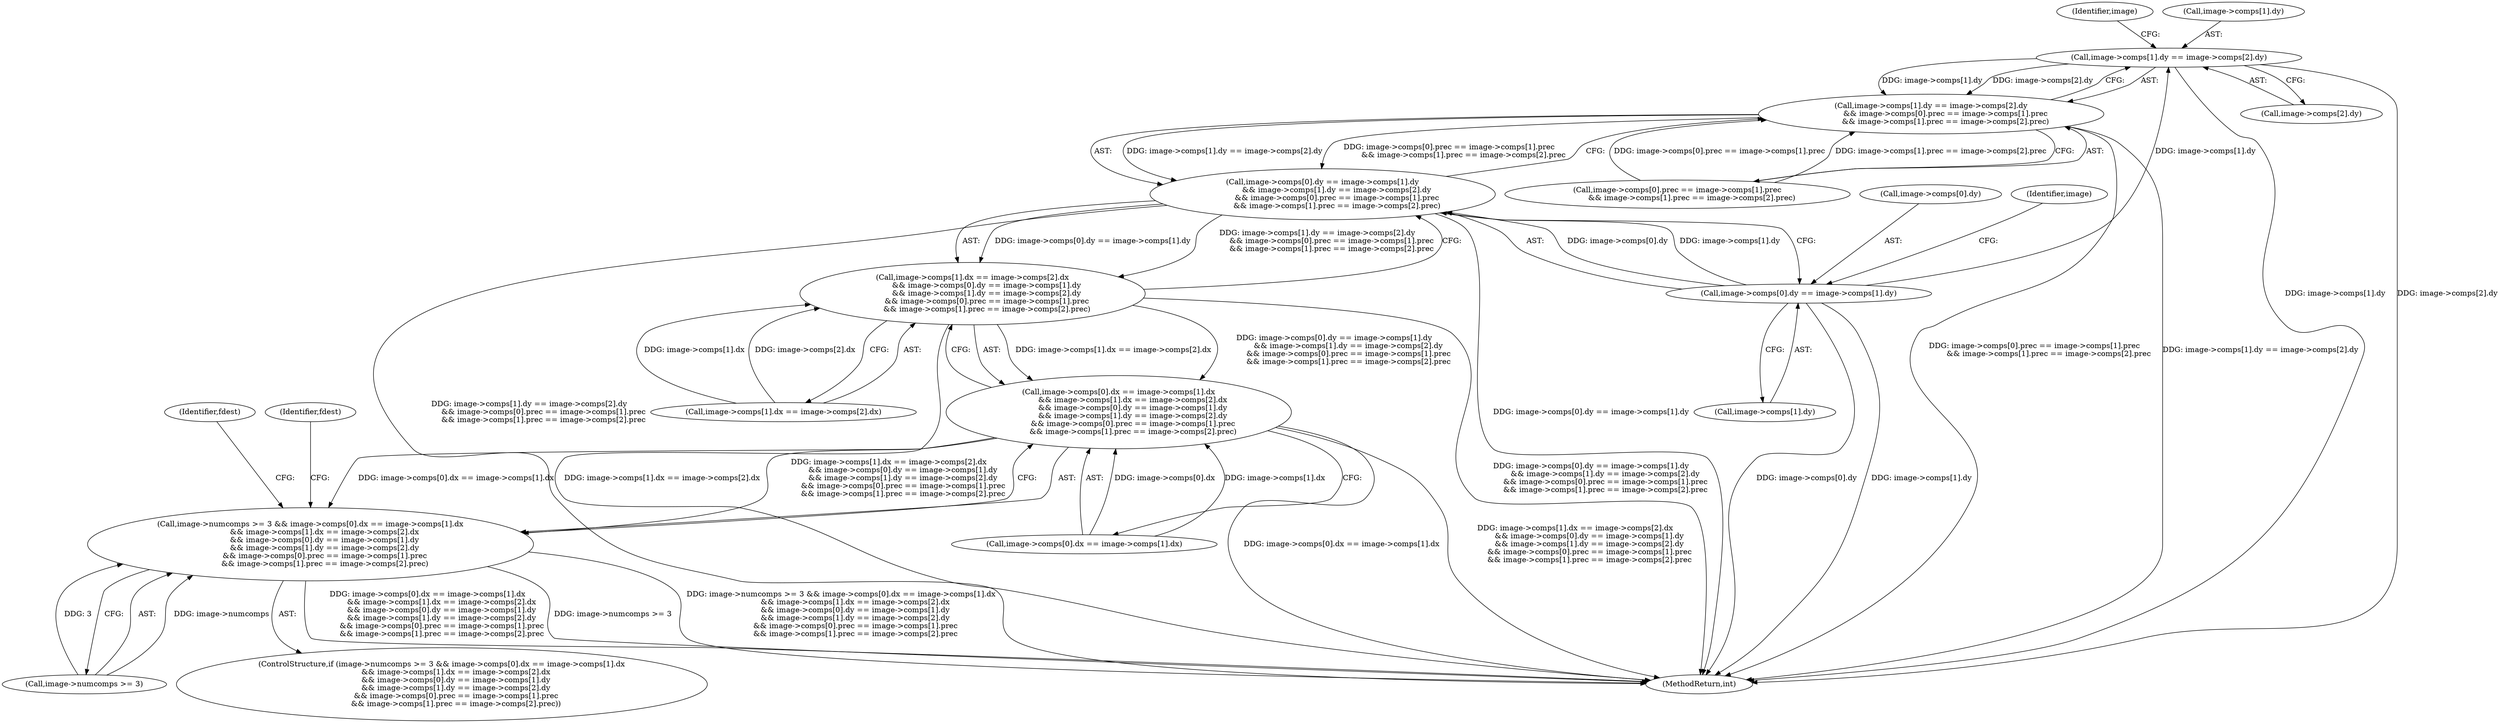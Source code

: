 digraph "0_openjpeg_15f081c89650dccee4aa4ae66f614c3fdb268767_3@array" {
"1000207" [label="(Call,image->comps[1].dy == image->comps[2].dy)"];
"1000191" [label="(Call,image->comps[0].dy == image->comps[1].dy)"];
"1000206" [label="(Call,image->comps[1].dy == image->comps[2].dy\n            && image->comps[0].prec == image->comps[1].prec\n            && image->comps[1].prec == image->comps[2].prec)"];
"1000190" [label="(Call,image->comps[0].dy == image->comps[1].dy\n            && image->comps[1].dy == image->comps[2].dy\n            && image->comps[0].prec == image->comps[1].prec\n            && image->comps[1].prec == image->comps[2].prec)"];
"1000174" [label="(Call,image->comps[1].dx == image->comps[2].dx\n            && image->comps[0].dy == image->comps[1].dy\n            && image->comps[1].dy == image->comps[2].dy\n            && image->comps[0].prec == image->comps[1].prec\n            && image->comps[1].prec == image->comps[2].prec)"];
"1000158" [label="(Call,image->comps[0].dx == image->comps[1].dx\n            && image->comps[1].dx == image->comps[2].dx\n            && image->comps[0].dy == image->comps[1].dy\n            && image->comps[1].dy == image->comps[2].dy\n            && image->comps[0].prec == image->comps[1].prec\n            && image->comps[1].prec == image->comps[2].prec)"];
"1000152" [label="(Call,image->numcomps >= 3 && image->comps[0].dx == image->comps[1].dx\n            && image->comps[1].dx == image->comps[2].dx\n            && image->comps[0].dy == image->comps[1].dy\n            && image->comps[1].dy == image->comps[2].dy\n            && image->comps[0].prec == image->comps[1].prec\n            && image->comps[1].prec == image->comps[2].prec)"];
"1000151" [label="(ControlStructure,if (image->numcomps >= 3 && image->comps[0].dx == image->comps[1].dx\n            && image->comps[1].dx == image->comps[2].dx\n            && image->comps[0].dy == image->comps[1].dy\n            && image->comps[1].dy == image->comps[2].dy\n            && image->comps[0].prec == image->comps[1].prec\n            && image->comps[1].prec == image->comps[2].prec))"];
"1000227" [label="(Identifier,image)"];
"1000206" [label="(Call,image->comps[1].dy == image->comps[2].dy\n            && image->comps[0].prec == image->comps[1].prec\n            && image->comps[1].prec == image->comps[2].prec)"];
"1000174" [label="(Call,image->comps[1].dx == image->comps[2].dx\n            && image->comps[0].dy == image->comps[1].dy\n            && image->comps[1].dy == image->comps[2].dy\n            && image->comps[0].prec == image->comps[1].prec\n            && image->comps[1].prec == image->comps[2].prec)"];
"1001743" [label="(MethodReturn,int)"];
"1000215" [label="(Call,image->comps[2].dy)"];
"1000199" [label="(Call,image->comps[1].dy)"];
"1000191" [label="(Call,image->comps[0].dy == image->comps[1].dy)"];
"1001124" [label="(Identifier,fdest)"];
"1000159" [label="(Call,image->comps[0].dx == image->comps[1].dx)"];
"1000207" [label="(Call,image->comps[1].dy == image->comps[2].dy)"];
"1000152" [label="(Call,image->numcomps >= 3 && image->comps[0].dx == image->comps[1].dx\n            && image->comps[1].dx == image->comps[2].dx\n            && image->comps[0].dy == image->comps[1].dy\n            && image->comps[1].dy == image->comps[2].dy\n            && image->comps[0].prec == image->comps[1].prec\n            && image->comps[1].prec == image->comps[2].prec)"];
"1000175" [label="(Call,image->comps[1].dx == image->comps[2].dx)"];
"1000208" [label="(Call,image->comps[1].dy)"];
"1000192" [label="(Call,image->comps[0].dy)"];
"1000158" [label="(Call,image->comps[0].dx == image->comps[1].dx\n            && image->comps[1].dx == image->comps[2].dx\n            && image->comps[0].dy == image->comps[1].dy\n            && image->comps[1].dy == image->comps[2].dy\n            && image->comps[0].prec == image->comps[1].prec\n            && image->comps[1].prec == image->comps[2].prec)"];
"1000222" [label="(Call,image->comps[0].prec == image->comps[1].prec\n            && image->comps[1].prec == image->comps[2].prec)"];
"1000153" [label="(Call,image->numcomps >= 3)"];
"1000255" [label="(Identifier,fdest)"];
"1000190" [label="(Call,image->comps[0].dy == image->comps[1].dy\n            && image->comps[1].dy == image->comps[2].dy\n            && image->comps[0].prec == image->comps[1].prec\n            && image->comps[1].prec == image->comps[2].prec)"];
"1000211" [label="(Identifier,image)"];
"1000207" -> "1000206"  [label="AST: "];
"1000207" -> "1000215"  [label="CFG: "];
"1000208" -> "1000207"  [label="AST: "];
"1000215" -> "1000207"  [label="AST: "];
"1000227" -> "1000207"  [label="CFG: "];
"1000206" -> "1000207"  [label="CFG: "];
"1000207" -> "1001743"  [label="DDG: image->comps[1].dy"];
"1000207" -> "1001743"  [label="DDG: image->comps[2].dy"];
"1000207" -> "1000206"  [label="DDG: image->comps[1].dy"];
"1000207" -> "1000206"  [label="DDG: image->comps[2].dy"];
"1000191" -> "1000207"  [label="DDG: image->comps[1].dy"];
"1000191" -> "1000190"  [label="AST: "];
"1000191" -> "1000199"  [label="CFG: "];
"1000192" -> "1000191"  [label="AST: "];
"1000199" -> "1000191"  [label="AST: "];
"1000211" -> "1000191"  [label="CFG: "];
"1000190" -> "1000191"  [label="CFG: "];
"1000191" -> "1001743"  [label="DDG: image->comps[1].dy"];
"1000191" -> "1001743"  [label="DDG: image->comps[0].dy"];
"1000191" -> "1000190"  [label="DDG: image->comps[0].dy"];
"1000191" -> "1000190"  [label="DDG: image->comps[1].dy"];
"1000206" -> "1000190"  [label="AST: "];
"1000206" -> "1000222"  [label="CFG: "];
"1000222" -> "1000206"  [label="AST: "];
"1000190" -> "1000206"  [label="CFG: "];
"1000206" -> "1001743"  [label="DDG: image->comps[0].prec == image->comps[1].prec\n            && image->comps[1].prec == image->comps[2].prec"];
"1000206" -> "1001743"  [label="DDG: image->comps[1].dy == image->comps[2].dy"];
"1000206" -> "1000190"  [label="DDG: image->comps[1].dy == image->comps[2].dy"];
"1000206" -> "1000190"  [label="DDG: image->comps[0].prec == image->comps[1].prec\n            && image->comps[1].prec == image->comps[2].prec"];
"1000222" -> "1000206"  [label="DDG: image->comps[0].prec == image->comps[1].prec"];
"1000222" -> "1000206"  [label="DDG: image->comps[1].prec == image->comps[2].prec"];
"1000190" -> "1000174"  [label="AST: "];
"1000174" -> "1000190"  [label="CFG: "];
"1000190" -> "1001743"  [label="DDG: image->comps[1].dy == image->comps[2].dy\n            && image->comps[0].prec == image->comps[1].prec\n            && image->comps[1].prec == image->comps[2].prec"];
"1000190" -> "1001743"  [label="DDG: image->comps[0].dy == image->comps[1].dy"];
"1000190" -> "1000174"  [label="DDG: image->comps[0].dy == image->comps[1].dy"];
"1000190" -> "1000174"  [label="DDG: image->comps[1].dy == image->comps[2].dy\n            && image->comps[0].prec == image->comps[1].prec\n            && image->comps[1].prec == image->comps[2].prec"];
"1000174" -> "1000158"  [label="AST: "];
"1000174" -> "1000175"  [label="CFG: "];
"1000175" -> "1000174"  [label="AST: "];
"1000158" -> "1000174"  [label="CFG: "];
"1000174" -> "1001743"  [label="DDG: image->comps[0].dy == image->comps[1].dy\n            && image->comps[1].dy == image->comps[2].dy\n            && image->comps[0].prec == image->comps[1].prec\n            && image->comps[1].prec == image->comps[2].prec"];
"1000174" -> "1001743"  [label="DDG: image->comps[1].dx == image->comps[2].dx"];
"1000174" -> "1000158"  [label="DDG: image->comps[1].dx == image->comps[2].dx"];
"1000174" -> "1000158"  [label="DDG: image->comps[0].dy == image->comps[1].dy\n            && image->comps[1].dy == image->comps[2].dy\n            && image->comps[0].prec == image->comps[1].prec\n            && image->comps[1].prec == image->comps[2].prec"];
"1000175" -> "1000174"  [label="DDG: image->comps[1].dx"];
"1000175" -> "1000174"  [label="DDG: image->comps[2].dx"];
"1000158" -> "1000152"  [label="AST: "];
"1000158" -> "1000159"  [label="CFG: "];
"1000159" -> "1000158"  [label="AST: "];
"1000152" -> "1000158"  [label="CFG: "];
"1000158" -> "1001743"  [label="DDG: image->comps[0].dx == image->comps[1].dx"];
"1000158" -> "1001743"  [label="DDG: image->comps[1].dx == image->comps[2].dx\n            && image->comps[0].dy == image->comps[1].dy\n            && image->comps[1].dy == image->comps[2].dy\n            && image->comps[0].prec == image->comps[1].prec\n            && image->comps[1].prec == image->comps[2].prec"];
"1000158" -> "1000152"  [label="DDG: image->comps[0].dx == image->comps[1].dx"];
"1000158" -> "1000152"  [label="DDG: image->comps[1].dx == image->comps[2].dx\n            && image->comps[0].dy == image->comps[1].dy\n            && image->comps[1].dy == image->comps[2].dy\n            && image->comps[0].prec == image->comps[1].prec\n            && image->comps[1].prec == image->comps[2].prec"];
"1000159" -> "1000158"  [label="DDG: image->comps[0].dx"];
"1000159" -> "1000158"  [label="DDG: image->comps[1].dx"];
"1000152" -> "1000151"  [label="AST: "];
"1000152" -> "1000153"  [label="CFG: "];
"1000153" -> "1000152"  [label="AST: "];
"1000255" -> "1000152"  [label="CFG: "];
"1001124" -> "1000152"  [label="CFG: "];
"1000152" -> "1001743"  [label="DDG: image->numcomps >= 3 && image->comps[0].dx == image->comps[1].dx\n            && image->comps[1].dx == image->comps[2].dx\n            && image->comps[0].dy == image->comps[1].dy\n            && image->comps[1].dy == image->comps[2].dy\n            && image->comps[0].prec == image->comps[1].prec\n            && image->comps[1].prec == image->comps[2].prec"];
"1000152" -> "1001743"  [label="DDG: image->comps[0].dx == image->comps[1].dx\n            && image->comps[1].dx == image->comps[2].dx\n            && image->comps[0].dy == image->comps[1].dy\n            && image->comps[1].dy == image->comps[2].dy\n            && image->comps[0].prec == image->comps[1].prec\n            && image->comps[1].prec == image->comps[2].prec"];
"1000152" -> "1001743"  [label="DDG: image->numcomps >= 3"];
"1000153" -> "1000152"  [label="DDG: image->numcomps"];
"1000153" -> "1000152"  [label="DDG: 3"];
}
